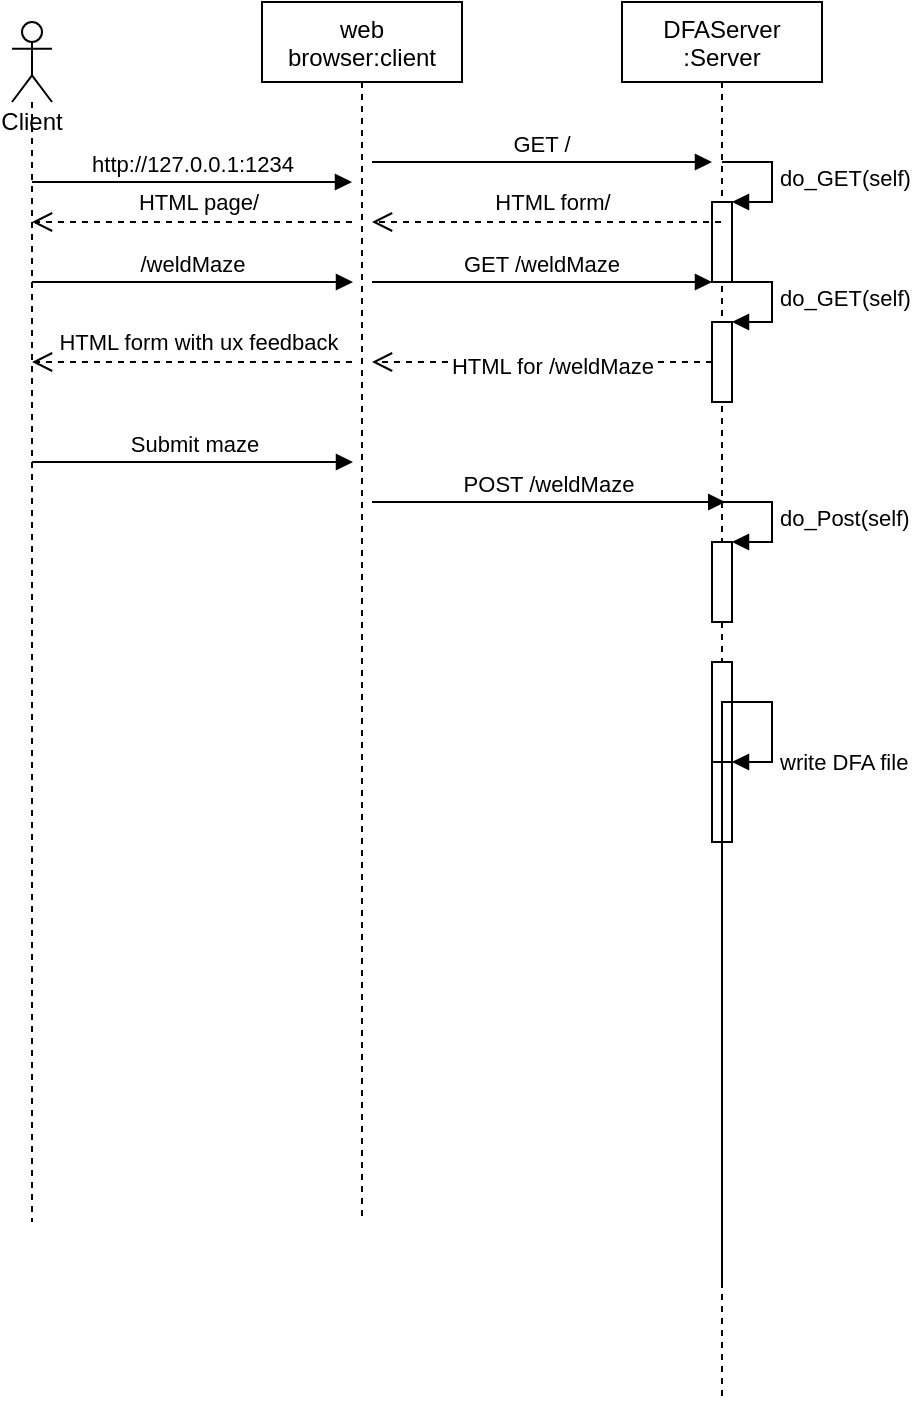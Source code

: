 <mxfile version="14.5.1" type="github">
  <diagram id="zd64AM2d0WWJBgExKvFI" name="Page-1">
    <mxGraphModel dx="329" dy="196" grid="1" gridSize="10" guides="1" tooltips="1" connect="1" arrows="1" fold="1" page="1" pageScale="1" pageWidth="1169" pageHeight="1654" math="0" shadow="0">
      <root>
        <mxCell id="0" />
        <mxCell id="1" parent="0" />
        <mxCell id="aRFKE7H6pcQlOoRVAtGo-1" value="web&#xa;browser:client" style="shape=umlLifeline;perimeter=lifelinePerimeter;container=1;collapsible=0;recursiveResize=0;rounded=0;shadow=0;strokeWidth=1;" vertex="1" parent="1">
          <mxGeometry x="165" y="150" width="100" height="610" as="geometry" />
        </mxCell>
        <mxCell id="aRFKE7H6pcQlOoRVAtGo-2" value="DFAServer&#xa;:Server" style="shape=umlLifeline;perimeter=lifelinePerimeter;container=1;collapsible=0;recursiveResize=0;rounded=0;shadow=0;strokeWidth=1;" vertex="1" parent="1">
          <mxGeometry x="345" y="150" width="100" height="700" as="geometry" />
        </mxCell>
        <mxCell id="aRFKE7H6pcQlOoRVAtGo-3" value="" style="html=1;points=[];perimeter=orthogonalPerimeter;" vertex="1" parent="aRFKE7H6pcQlOoRVAtGo-2">
          <mxGeometry x="45" y="100" width="10" height="40" as="geometry" />
        </mxCell>
        <mxCell id="aRFKE7H6pcQlOoRVAtGo-4" value="do_GET(self)" style="edgeStyle=orthogonalEdgeStyle;html=1;align=left;spacingLeft=2;endArrow=block;rounded=0;entryX=1;entryY=0;" edge="1" parent="aRFKE7H6pcQlOoRVAtGo-2" target="aRFKE7H6pcQlOoRVAtGo-3">
          <mxGeometry relative="1" as="geometry">
            <mxPoint x="50" y="80" as="sourcePoint" />
            <Array as="points">
              <mxPoint x="75" y="80" />
            </Array>
          </mxGeometry>
        </mxCell>
        <mxCell id="aRFKE7H6pcQlOoRVAtGo-5" value="" style="html=1;points=[];perimeter=orthogonalPerimeter;" vertex="1" parent="aRFKE7H6pcQlOoRVAtGo-2">
          <mxGeometry x="45" y="160" width="10" height="40" as="geometry" />
        </mxCell>
        <mxCell id="aRFKE7H6pcQlOoRVAtGo-6" value="do_GET(self)" style="edgeStyle=orthogonalEdgeStyle;html=1;align=left;spacingLeft=2;endArrow=block;rounded=0;entryX=1;entryY=0;" edge="1" parent="aRFKE7H6pcQlOoRVAtGo-2" target="aRFKE7H6pcQlOoRVAtGo-5">
          <mxGeometry relative="1" as="geometry">
            <mxPoint x="50" y="140" as="sourcePoint" />
            <Array as="points">
              <mxPoint x="75" y="140" />
            </Array>
          </mxGeometry>
        </mxCell>
        <mxCell id="aRFKE7H6pcQlOoRVAtGo-7" value="" style="html=1;points=[];perimeter=orthogonalPerimeter;" vertex="1" parent="aRFKE7H6pcQlOoRVAtGo-2">
          <mxGeometry x="45" y="270" width="10" height="40" as="geometry" />
        </mxCell>
        <mxCell id="aRFKE7H6pcQlOoRVAtGo-8" value="do_Post(self)" style="edgeStyle=orthogonalEdgeStyle;html=1;align=left;spacingLeft=2;endArrow=block;rounded=0;entryX=1;entryY=0;" edge="1" parent="aRFKE7H6pcQlOoRVAtGo-2" target="aRFKE7H6pcQlOoRVAtGo-7">
          <mxGeometry relative="1" as="geometry">
            <mxPoint x="50" y="250" as="sourcePoint" />
            <Array as="points">
              <mxPoint x="75" y="250" />
            </Array>
          </mxGeometry>
        </mxCell>
        <mxCell id="aRFKE7H6pcQlOoRVAtGo-9" value="" style="html=1;points=[];perimeter=orthogonalPerimeter;" vertex="1" parent="aRFKE7H6pcQlOoRVAtGo-2">
          <mxGeometry x="45" y="330" width="10" height="80" as="geometry" />
        </mxCell>
        <mxCell id="aRFKE7H6pcQlOoRVAtGo-10" value="" style="html=1;points=[];perimeter=orthogonalPerimeter;" vertex="1" parent="aRFKE7H6pcQlOoRVAtGo-2">
          <mxGeometry x="45" y="380" width="10" height="40" as="geometry" />
        </mxCell>
        <mxCell id="aRFKE7H6pcQlOoRVAtGo-11" value="write DFA file" style="edgeStyle=orthogonalEdgeStyle;html=1;align=left;spacingLeft=2;endArrow=block;rounded=0;entryX=1;entryY=0;" edge="1" parent="aRFKE7H6pcQlOoRVAtGo-2" target="aRFKE7H6pcQlOoRVAtGo-10">
          <mxGeometry x="0.89" relative="1" as="geometry">
            <mxPoint x="50" y="640" as="sourcePoint" />
            <Array as="points">
              <mxPoint x="50" y="350" />
              <mxPoint x="75" y="350" />
              <mxPoint x="75" y="380" />
            </Array>
            <mxPoint as="offset" />
          </mxGeometry>
        </mxCell>
        <mxCell id="aRFKE7H6pcQlOoRVAtGo-12" value="" style="verticalAlign=bottom;endArrow=open;dashed=1;endSize=8;shadow=0;strokeWidth=1;" edge="1" parent="1" source="aRFKE7H6pcQlOoRVAtGo-2">
          <mxGeometry x="-0.059" y="-102" relative="1" as="geometry">
            <mxPoint x="220" y="260" as="targetPoint" />
            <Array as="points">
              <mxPoint x="310" y="260" />
            </Array>
            <mxPoint as="offset" />
          </mxGeometry>
        </mxCell>
        <mxCell id="aRFKE7H6pcQlOoRVAtGo-13" value="HTML form/" style="edgeLabel;html=1;align=center;verticalAlign=middle;resizable=0;points=[];" vertex="1" connectable="0" parent="aRFKE7H6pcQlOoRVAtGo-12">
          <mxGeometry x="0.098" y="2" relative="1" as="geometry">
            <mxPoint x="11.21" y="-12" as="offset" />
          </mxGeometry>
        </mxCell>
        <mxCell id="aRFKE7H6pcQlOoRVAtGo-14" value="GET /" style="verticalAlign=bottom;endArrow=block;shadow=0;strokeWidth=1;" edge="1" parent="1">
          <mxGeometry relative="1" as="geometry">
            <mxPoint x="220" y="230" as="sourcePoint" />
            <mxPoint x="390" y="230" as="targetPoint" />
          </mxGeometry>
        </mxCell>
        <mxCell id="aRFKE7H6pcQlOoRVAtGo-15" value="" style="verticalAlign=bottom;endArrow=open;dashed=1;endSize=8;exitX=0;exitY=0.5;shadow=0;strokeWidth=1;exitDx=0;exitDy=0;exitPerimeter=0;" edge="1" parent="1" source="aRFKE7H6pcQlOoRVAtGo-5">
          <mxGeometry relative="1" as="geometry">
            <mxPoint x="220" y="330" as="targetPoint" />
            <mxPoint x="225" y="346" as="sourcePoint" />
          </mxGeometry>
        </mxCell>
        <mxCell id="aRFKE7H6pcQlOoRVAtGo-16" value="HTML for /weldMaze" style="edgeLabel;html=1;align=center;verticalAlign=middle;resizable=0;points=[];" vertex="1" connectable="0" parent="aRFKE7H6pcQlOoRVAtGo-15">
          <mxGeometry x="-0.058" y="2" relative="1" as="geometry">
            <mxPoint as="offset" />
          </mxGeometry>
        </mxCell>
        <mxCell id="aRFKE7H6pcQlOoRVAtGo-17" value="Client" style="shape=umlLifeline;participant=umlActor;perimeter=lifelinePerimeter;whiteSpace=wrap;html=1;container=1;collapsible=0;recursiveResize=0;verticalAlign=top;spacingTop=36;outlineConnect=0;" vertex="1" parent="1">
          <mxGeometry x="40" y="160" width="20" height="600" as="geometry" />
        </mxCell>
        <mxCell id="aRFKE7H6pcQlOoRVAtGo-18" value="http://127.0.0.1:1234" style="html=1;verticalAlign=bottom;endArrow=block;" edge="1" parent="1" source="aRFKE7H6pcQlOoRVAtGo-17">
          <mxGeometry width="80" relative="1" as="geometry">
            <mxPoint x="160" y="310" as="sourcePoint" />
            <mxPoint x="210" y="240" as="targetPoint" />
            <Array as="points">
              <mxPoint x="140" y="240" />
            </Array>
          </mxGeometry>
        </mxCell>
        <mxCell id="aRFKE7H6pcQlOoRVAtGo-19" value="" style="verticalAlign=bottom;endArrow=open;dashed=1;endSize=8;shadow=0;strokeWidth=1;" edge="1" parent="1">
          <mxGeometry x="-0.059" y="-102" relative="1" as="geometry">
            <mxPoint x="50" y="260" as="targetPoint" />
            <mxPoint x="210" y="260" as="sourcePoint" />
            <Array as="points" />
            <mxPoint as="offset" />
          </mxGeometry>
        </mxCell>
        <mxCell id="aRFKE7H6pcQlOoRVAtGo-20" value="HTML page/" style="edgeLabel;html=1;align=center;verticalAlign=middle;resizable=0;points=[];" vertex="1" connectable="0" parent="aRFKE7H6pcQlOoRVAtGo-19">
          <mxGeometry x="0.098" y="2" relative="1" as="geometry">
            <mxPoint x="11.21" y="-12" as="offset" />
          </mxGeometry>
        </mxCell>
        <mxCell id="aRFKE7H6pcQlOoRVAtGo-21" value="/weldMaze" style="html=1;verticalAlign=bottom;endArrow=block;" edge="1" parent="1">
          <mxGeometry width="80" relative="1" as="geometry">
            <mxPoint x="50" y="290" as="sourcePoint" />
            <mxPoint x="210.5" y="290" as="targetPoint" />
            <Array as="points" />
          </mxGeometry>
        </mxCell>
        <mxCell id="aRFKE7H6pcQlOoRVAtGo-22" value="GET /weldMaze" style="verticalAlign=bottom;endArrow=block;entryX=0;entryY=0;shadow=0;strokeWidth=1;" edge="1" parent="1">
          <mxGeometry relative="1" as="geometry">
            <mxPoint x="220" y="290" as="sourcePoint" />
            <mxPoint x="390" y="290.0" as="targetPoint" />
          </mxGeometry>
        </mxCell>
        <mxCell id="aRFKE7H6pcQlOoRVAtGo-23" value="" style="verticalAlign=bottom;endArrow=open;dashed=1;endSize=8;shadow=0;strokeWidth=1;" edge="1" parent="1">
          <mxGeometry x="-0.059" y="-102" relative="1" as="geometry">
            <mxPoint x="50" y="330" as="targetPoint" />
            <mxPoint x="210" y="330" as="sourcePoint" />
            <Array as="points" />
            <mxPoint as="offset" />
          </mxGeometry>
        </mxCell>
        <mxCell id="aRFKE7H6pcQlOoRVAtGo-24" value="HTML form with ux feedback" style="edgeLabel;html=1;align=center;verticalAlign=middle;resizable=0;points=[];" vertex="1" connectable="0" parent="aRFKE7H6pcQlOoRVAtGo-23">
          <mxGeometry x="0.098" y="2" relative="1" as="geometry">
            <mxPoint x="11.21" y="-12" as="offset" />
          </mxGeometry>
        </mxCell>
        <mxCell id="aRFKE7H6pcQlOoRVAtGo-25" value="Submit maze" style="html=1;verticalAlign=bottom;endArrow=block;" edge="1" parent="1">
          <mxGeometry width="80" relative="1" as="geometry">
            <mxPoint x="50" y="380" as="sourcePoint" />
            <mxPoint x="210.5" y="380" as="targetPoint" />
            <Array as="points">
              <mxPoint x="140.5" y="380" />
            </Array>
          </mxGeometry>
        </mxCell>
        <mxCell id="aRFKE7H6pcQlOoRVAtGo-26" value="POST /weldMaze" style="verticalAlign=bottom;endArrow=block;entryX=0;entryY=0;shadow=0;strokeWidth=1;" edge="1" parent="1">
          <mxGeometry relative="1" as="geometry">
            <mxPoint x="220" y="400" as="sourcePoint" />
            <mxPoint x="396.6" y="400" as="targetPoint" />
          </mxGeometry>
        </mxCell>
      </root>
    </mxGraphModel>
  </diagram>
</mxfile>
